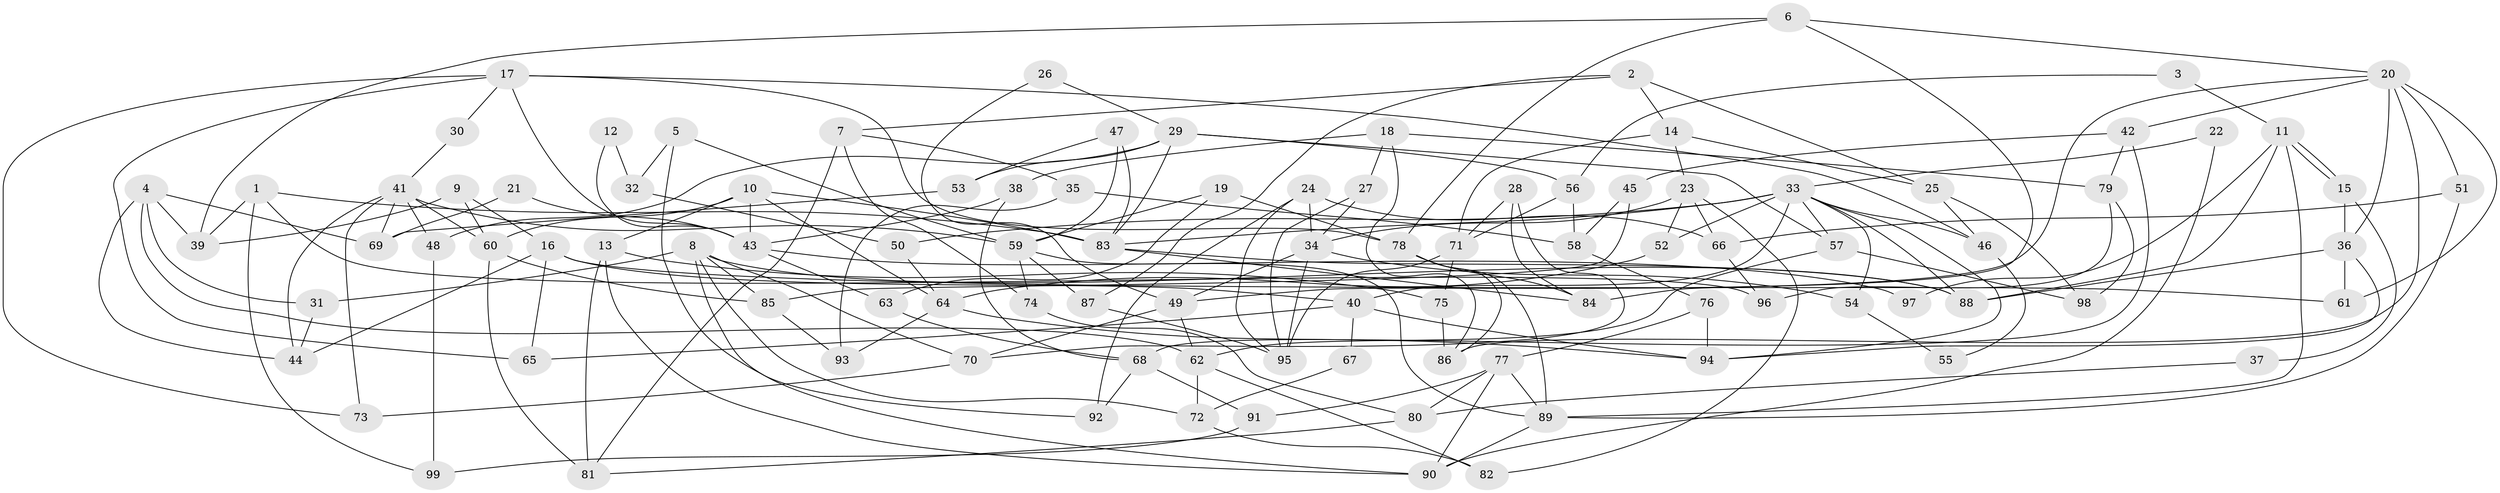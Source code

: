 // Generated by graph-tools (version 1.1) at 2025/26/03/09/25 03:26:10]
// undirected, 99 vertices, 198 edges
graph export_dot {
graph [start="1"]
  node [color=gray90,style=filled];
  1;
  2;
  3;
  4;
  5;
  6;
  7;
  8;
  9;
  10;
  11;
  12;
  13;
  14;
  15;
  16;
  17;
  18;
  19;
  20;
  21;
  22;
  23;
  24;
  25;
  26;
  27;
  28;
  29;
  30;
  31;
  32;
  33;
  34;
  35;
  36;
  37;
  38;
  39;
  40;
  41;
  42;
  43;
  44;
  45;
  46;
  47;
  48;
  49;
  50;
  51;
  52;
  53;
  54;
  55;
  56;
  57;
  58;
  59;
  60;
  61;
  62;
  63;
  64;
  65;
  66;
  67;
  68;
  69;
  70;
  71;
  72;
  73;
  74;
  75;
  76;
  77;
  78;
  79;
  80;
  81;
  82;
  83;
  84;
  85;
  86;
  87;
  88;
  89;
  90;
  91;
  92;
  93;
  94;
  95;
  96;
  97;
  98;
  99;
  1 -- 96;
  1 -- 99;
  1 -- 39;
  1 -- 83;
  2 -- 14;
  2 -- 25;
  2 -- 7;
  2 -- 87;
  3 -- 56;
  3 -- 11;
  4 -- 39;
  4 -- 62;
  4 -- 31;
  4 -- 44;
  4 -- 69;
  5 -- 59;
  5 -- 92;
  5 -- 32;
  6 -- 84;
  6 -- 20;
  6 -- 39;
  6 -- 78;
  7 -- 74;
  7 -- 35;
  7 -- 81;
  8 -- 88;
  8 -- 31;
  8 -- 70;
  8 -- 72;
  8 -- 85;
  8 -- 90;
  9 -- 16;
  9 -- 39;
  9 -- 60;
  10 -- 60;
  10 -- 83;
  10 -- 13;
  10 -- 43;
  10 -- 64;
  11 -- 15;
  11 -- 15;
  11 -- 88;
  11 -- 89;
  11 -- 97;
  12 -- 32;
  12 -- 43;
  13 -- 90;
  13 -- 75;
  13 -- 81;
  14 -- 71;
  14 -- 23;
  14 -- 25;
  15 -- 36;
  15 -- 37;
  16 -- 65;
  16 -- 44;
  16 -- 40;
  16 -- 61;
  17 -- 43;
  17 -- 78;
  17 -- 30;
  17 -- 46;
  17 -- 65;
  17 -- 73;
  18 -- 86;
  18 -- 79;
  18 -- 27;
  18 -- 38;
  19 -- 59;
  19 -- 78;
  19 -- 63;
  20 -- 49;
  20 -- 36;
  20 -- 42;
  20 -- 51;
  20 -- 61;
  20 -- 86;
  21 -- 43;
  21 -- 69;
  22 -- 90;
  22 -- 33;
  23 -- 34;
  23 -- 52;
  23 -- 66;
  23 -- 82;
  24 -- 34;
  24 -- 66;
  24 -- 92;
  24 -- 95;
  25 -- 46;
  25 -- 98;
  26 -- 29;
  26 -- 49;
  27 -- 95;
  27 -- 34;
  28 -- 84;
  28 -- 71;
  28 -- 70;
  29 -- 57;
  29 -- 83;
  29 -- 48;
  29 -- 53;
  29 -- 56;
  30 -- 41;
  31 -- 44;
  32 -- 50;
  33 -- 88;
  33 -- 40;
  33 -- 46;
  33 -- 50;
  33 -- 52;
  33 -- 54;
  33 -- 57;
  33 -- 83;
  33 -- 94;
  34 -- 95;
  34 -- 49;
  34 -- 54;
  35 -- 58;
  35 -- 93;
  36 -- 94;
  36 -- 61;
  36 -- 88;
  37 -- 80;
  38 -- 43;
  38 -- 68;
  40 -- 94;
  40 -- 65;
  40 -- 67;
  41 -- 73;
  41 -- 60;
  41 -- 44;
  41 -- 48;
  41 -- 59;
  41 -- 69;
  42 -- 45;
  42 -- 68;
  42 -- 79;
  43 -- 63;
  43 -- 97;
  45 -- 85;
  45 -- 58;
  46 -- 55;
  47 -- 53;
  47 -- 83;
  47 -- 59;
  48 -- 99;
  49 -- 70;
  49 -- 62;
  50 -- 64;
  51 -- 89;
  51 -- 66;
  52 -- 64;
  53 -- 69;
  54 -- 55;
  56 -- 71;
  56 -- 58;
  57 -- 62;
  57 -- 98;
  58 -- 76;
  59 -- 74;
  59 -- 87;
  59 -- 89;
  60 -- 81;
  60 -- 85;
  62 -- 72;
  62 -- 82;
  63 -- 68;
  64 -- 93;
  64 -- 94;
  66 -- 96;
  67 -- 72;
  68 -- 91;
  68 -- 92;
  70 -- 73;
  71 -- 75;
  71 -- 95;
  72 -- 82;
  74 -- 80;
  75 -- 86;
  76 -- 94;
  76 -- 77;
  77 -- 89;
  77 -- 90;
  77 -- 80;
  77 -- 91;
  78 -- 89;
  78 -- 84;
  78 -- 86;
  79 -- 98;
  79 -- 96;
  80 -- 81;
  83 -- 84;
  83 -- 88;
  85 -- 93;
  87 -- 95;
  89 -- 90;
  91 -- 99;
}
